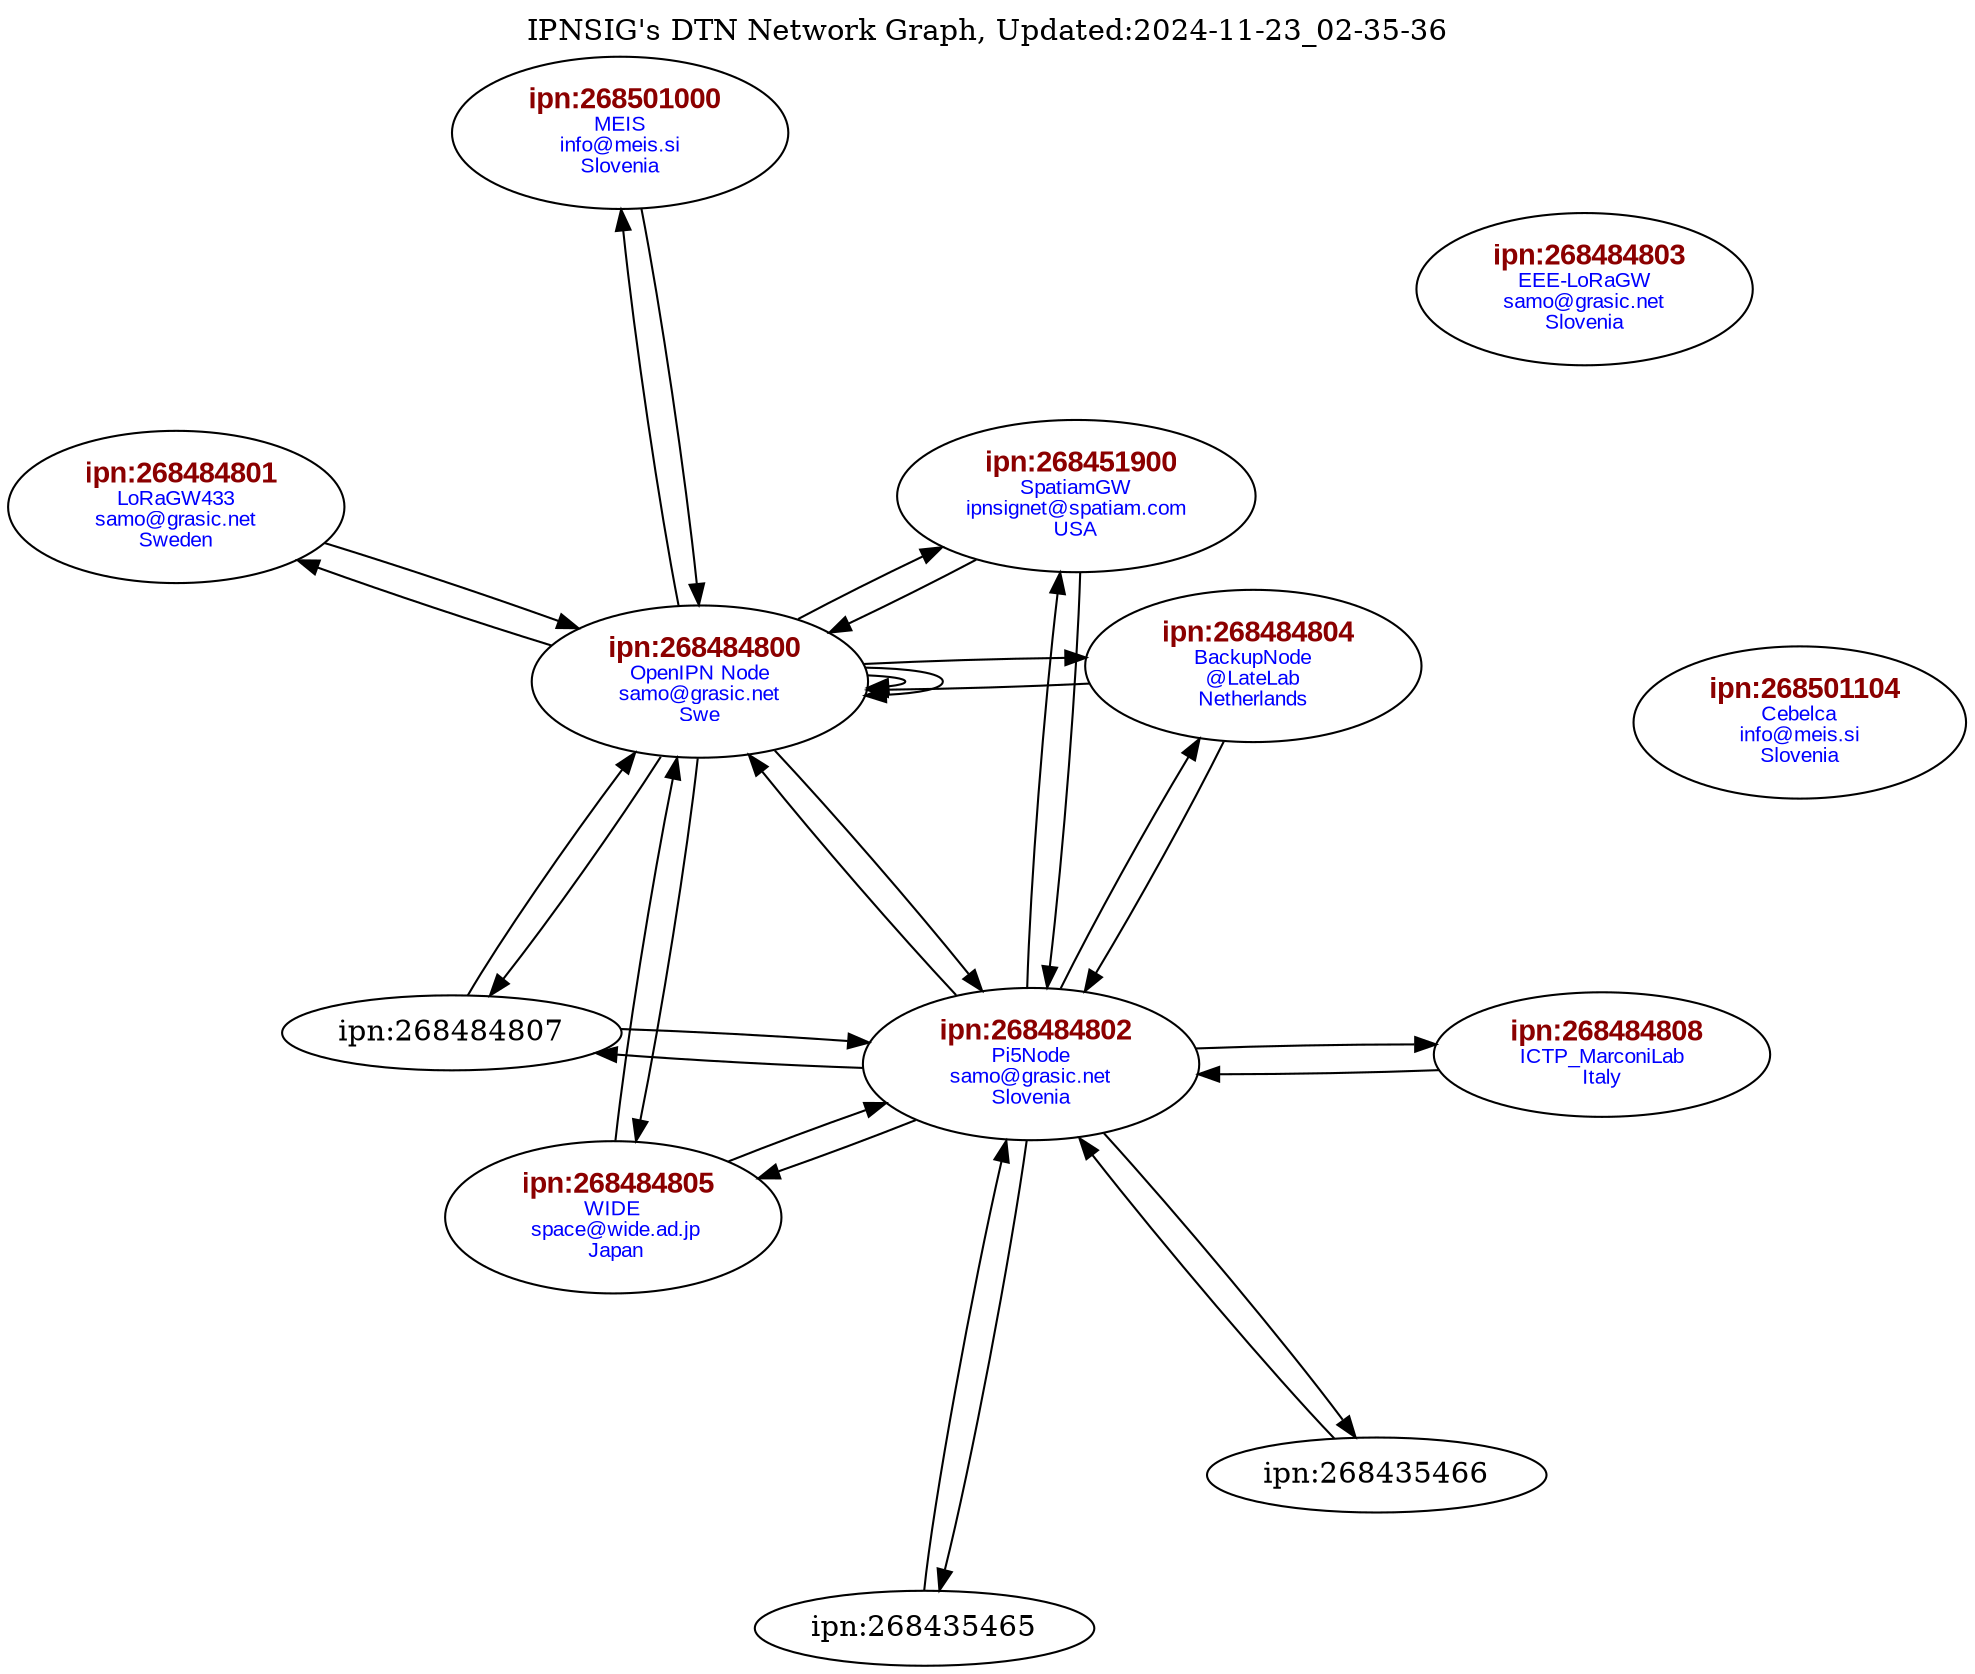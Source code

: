 digraph G { layout=neato; overlap=false;
"ipn:268484801" [label=< <FONT POINT-SIZE="14" FACE="Arial" COLOR="darkred"><B>ipn:268484801</B></FONT><BR/><FONT POINT-SIZE="10" FACE="Arial" COLOR="blue">LoRaGW433<br/>samo&#64;grasic&#46;net<br/>Sweden</FONT>>];
"ipn:268484804" [label=< <FONT POINT-SIZE="14" FACE="Arial" COLOR="darkred"><B>ipn:268484804</B></FONT><BR/><FONT POINT-SIZE="10" FACE="Arial" COLOR="blue">BackupNode<br/>&#64;LateLab<br/>Netherlands</FONT>>];
"ipn:268484802" [label=< <FONT POINT-SIZE="14" FACE="Arial" COLOR="darkred"><B>ipn:268484802</B></FONT><BR/><FONT POINT-SIZE="10" FACE="Arial" COLOR="blue">Pi5Node<br/>samo&#64;grasic&#46;net<br/>Slovenia</FONT>>];
"ipn:268484803" [label=< <FONT POINT-SIZE="14" FACE="Arial" COLOR="darkred"><B>ipn:268484803</B></FONT><BR/><FONT POINT-SIZE="10" FACE="Arial" COLOR="blue">EEE-LoRaGW<br/>samo&#64;grasic&#46;net<br/>Slovenia</FONT>>];
"ipn:268501000" [label=< <FONT POINT-SIZE="14" FACE="Arial" COLOR="darkred"><B>ipn:268501000</B></FONT><BR/><FONT POINT-SIZE="10" FACE="Arial" COLOR="blue">MEIS<br/>info&#64;meis&#46;si<br/>Slovenia</FONT>>];
"ipn:268501104" [label=< <FONT POINT-SIZE="14" FACE="Arial" COLOR="darkred"><B>ipn:268501104</B></FONT><BR/><FONT POINT-SIZE="10" FACE="Arial" COLOR="blue">Cebelca<br/>info&#64;meis&#46;si<br/>Slovenia</FONT>>];
"ipn:268484808" [label=< <FONT POINT-SIZE="14" FACE="Arial" COLOR="darkred"><B>ipn:268484808</B></FONT><BR/><FONT POINT-SIZE="10" FACE="Arial" COLOR="blue">ICTP_MarconiLab<br/>Italy</FONT>>];
"ipn:268451900" [label=< <FONT POINT-SIZE="14" FACE="Arial" COLOR="darkred"><B>ipn:268451900</B></FONT><BR/><FONT POINT-SIZE="10" FACE="Arial" COLOR="blue">SpatiamGW<br/>ipnsignet&#64;spatiam&#46;com<br/>USA</FONT>>];
"ipn:268484805" [label=< <FONT POINT-SIZE="14" FACE="Arial" COLOR="darkred"><B>ipn:268484805</B></FONT><BR/><FONT POINT-SIZE="10" FACE="Arial" COLOR="blue">WIDE<br/> space&#64;wide&#46;ad&#46;jp<br/> Japan</FONT>>];
"ipn:268484800" [label=< <FONT POINT-SIZE="14" FACE="Arial" COLOR="darkred"><B>ipn:268484800</B></FONT><BR/><FONT POINT-SIZE="10" FACE="Arial" COLOR="blue">OpenIPN Node<br/>samo&#64;grasic&#46;net<br/>Swe</FONT>>];
"ipn:268435465" -> "ipn:268484802"
"ipn:268435466" -> "ipn:268484802"
"ipn:268451900" -> "ipn:268484800"
"ipn:268451900" -> "ipn:268484802"
"ipn:268484800" -> "ipn:268451900"
"ipn:268484800" -> "ipn:268484800"
"ipn:268484800" -> "ipn:268484800"
"ipn:268484800" -> "ipn:268484801"
"ipn:268484800" -> "ipn:268484802"
"ipn:268484800" -> "ipn:268484804"
"ipn:268484800" -> "ipn:268484805"
"ipn:268484800" -> "ipn:268484807"
"ipn:268484800" -> "ipn:268501000"
"ipn:268484801" -> "ipn:268484800"
"ipn:268484802" -> "ipn:268435465"
"ipn:268484802" -> "ipn:268435466"
"ipn:268484802" -> "ipn:268451900"
"ipn:268484802" -> "ipn:268484800"
"ipn:268484802" -> "ipn:268484804"
"ipn:268484802" -> "ipn:268484805"
"ipn:268484802" -> "ipn:268484807"
"ipn:268484802" -> "ipn:268484808"
"ipn:268484804" -> "ipn:268484800"
"ipn:268484804" -> "ipn:268484802"
"ipn:268484805" -> "ipn:268484800"
"ipn:268484805" -> "ipn:268484802"
"ipn:268484807" -> "ipn:268484800"
"ipn:268484807" -> "ipn:268484802"
"ipn:268484808" -> "ipn:268484802"
"ipn:268501000" -> "ipn:268484800"
labelloc="t"; label="IPNSIG's DTN Network Graph, Updated:2024-11-23_02-35-36"}
